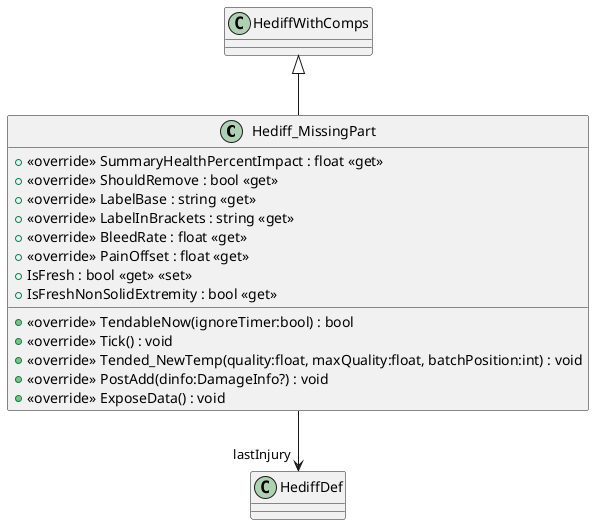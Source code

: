 @startuml
class Hediff_MissingPart {
    + <<override>> SummaryHealthPercentImpact : float <<get>>
    + <<override>> ShouldRemove : bool <<get>>
    + <<override>> LabelBase : string <<get>>
    + <<override>> LabelInBrackets : string <<get>>
    + <<override>> BleedRate : float <<get>>
    + <<override>> PainOffset : float <<get>>
    + IsFresh : bool <<get>> <<set>>
    + IsFreshNonSolidExtremity : bool <<get>>
    + <<override>> TendableNow(ignoreTimer:bool) : bool
    + <<override>> Tick() : void
    + <<override>> Tended_NewTemp(quality:float, maxQuality:float, batchPosition:int) : void
    + <<override>> PostAdd(dinfo:DamageInfo?) : void
    + <<override>> ExposeData() : void
}
HediffWithComps <|-- Hediff_MissingPart
Hediff_MissingPart --> "lastInjury" HediffDef
@enduml
